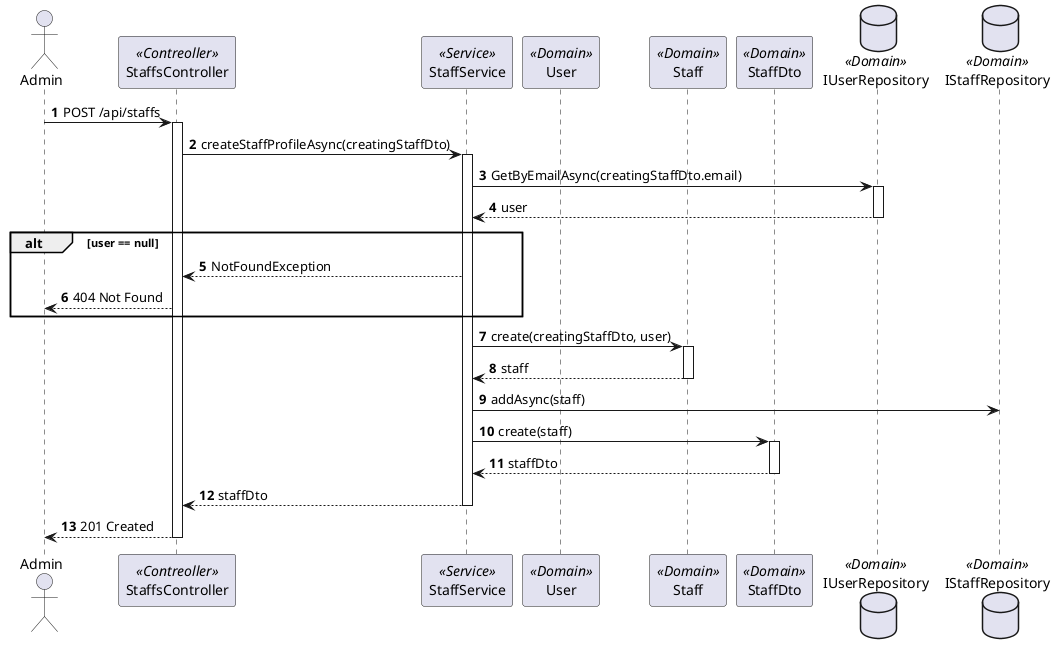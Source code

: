 @startuml process-view-2
autonumber

actor "Admin" as Adm
participant "StaffsController" as Controller <<Contreoller>>
participant "StaffService" as Service <<Service>>
participant "User" as User <<Domain>>
participant "Staff" as Staff <<Domain>>
participant "StaffDto" as StaffDto <<Domain>>
database "IUserRepository" as UserRepository <<Domain>>
database "IStaffRepository" as StaffRepository <<Domain>>


Adm -> Controller : POST /api/staffs
activate Controller
    Controller -> Service : createStaffProfileAsync(creatingStaffDto)
    activate Service
        Service -> UserRepository : GetByEmailAsync(creatingStaffDto.email)
        activate UserRepository
            UserRepository --> Service : user
        deactivate UserRepository
alt user == null
        Service --> Controller : NotFoundException
    Controller --> Adm : 404 Not Found
end alt
        Service -> Staff : create(creatingStaffDto, user)
        activate Staff
            Staff --> Service : staff
        deactivate Staff
        Service -> StaffRepository : addAsync(staff)
        Service -> StaffDto : create(staff)
        activate StaffDto
            StaffDto --> Service : staffDto
        deactivate StaffDto
        Service --> Controller : staffDto
    deactivate Service
    Controller --> Adm : 201 Created
deactivate Controller

@enduml
